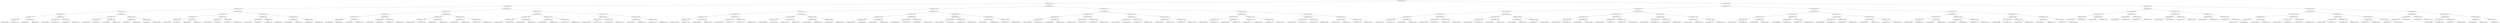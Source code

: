 digraph G{
690785534 [label="Node{data=[3154, 3154]}"]
690785534 -> 1668561890
1668561890 [label="Node{data=[2160, 2160]}"]
1668561890 -> 563577872
563577872 [label="Node{data=[896, 896]}"]
563577872 -> 180630810
180630810 [label="Node{data=[864, 864]}"]
180630810 -> 1203901376
1203901376 [label="Node{data=[848, 848]}"]
1203901376 -> 95128561
95128561 [label="Node{data=[840, 840]}"]
95128561 -> 411121744
411121744 [label="Node{data=[811, 811]}"]
411121744 -> 860267199
860267199 [label="Node{data=[809, 809]}"]
860267199 -> 1691216644
1691216644 [label="Node{data=[808, 808]}"]
860267199 -> 1029701743
1029701743 [label="Node{data=[810, 810]}"]
411121744 -> 749923371
749923371 [label="Node{data=[813, 813]}"]
749923371 -> 719839320
719839320 [label="Node{data=[812, 812]}"]
749923371 -> 570014667
570014667 [label="Node{data=[839, 839]}"]
95128561 -> 472364259
472364259 [label="Node{data=[844, 844]}"]
472364259 -> 659542264
659542264 [label="Node{data=[842, 842]}"]
659542264 -> 851378537
851378537 [label="Node{data=[841, 841]}"]
659542264 -> 1593103126
1593103126 [label="Node{data=[843, 843]}"]
472364259 -> 2136335495
2136335495 [label="Node{data=[846, 846]}"]
2136335495 -> 641999749
641999749 [label="Node{data=[845, 845]}"]
2136335495 -> 1824184941
1824184941 [label="Node{data=[847, 847]}"]
1203901376 -> 347003023
347003023 [label="Node{data=[856, 856]}"]
347003023 -> 1150252865
1150252865 [label="Node{data=[852, 852]}"]
1150252865 -> 1137716318
1137716318 [label="Node{data=[850, 850]}"]
1137716318 -> 2030305275
2030305275 [label="Node{data=[849, 849]}"]
1137716318 -> 453716724
453716724 [label="Node{data=[851, 851]}"]
1150252865 -> 604074923
604074923 [label="Node{data=[854, 854]}"]
604074923 -> 1718684073
1718684073 [label="Node{data=[853, 853]}"]
604074923 -> 7069371
7069371 [label="Node{data=[855, 855]}"]
347003023 -> 1123358920
1123358920 [label="Node{data=[860, 860]}"]
1123358920 -> 1841735446
1841735446 [label="Node{data=[858, 858]}"]
1841735446 -> 51693382
51693382 [label="Node{data=[857, 857]}"]
1841735446 -> 1565810585
1565810585 [label="Node{data=[859, 859]}"]
1123358920 -> 931999651
931999651 [label="Node{data=[862, 862]}"]
931999651 -> 1873526867
1873526867 [label="Node{data=[861, 861]}"]
931999651 -> 1243612183
1243612183 [label="Node{data=[863, 863]}"]
180630810 -> 905392733
905392733 [label="Node{data=[880, 880]}"]
905392733 -> 1801057143
1801057143 [label="Node{data=[872, 872]}"]
1801057143 -> 1514213143
1514213143 [label="Node{data=[868, 868]}"]
1514213143 -> 269199604
269199604 [label="Node{data=[866, 866]}"]
269199604 -> 484574578
484574578 [label="Node{data=[865, 865]}"]
269199604 -> 948211666
948211666 [label="Node{data=[867, 867]}"]
1514213143 -> 1785665122
1785665122 [label="Node{data=[870, 870]}"]
1785665122 -> 669933523
669933523 [label="Node{data=[869, 869]}"]
1785665122 -> 724244425
724244425 [label="Node{data=[871, 871]}"]
1801057143 -> 927852385
927852385 [label="Node{data=[876, 876]}"]
927852385 -> 629357548
629357548 [label="Node{data=[874, 874]}"]
629357548 -> 1883695176
1883695176 [label="Node{data=[873, 873]}"]
629357548 -> 52444374
52444374 [label="Node{data=[875, 875]}"]
927852385 -> 1527686460
1527686460 [label="Node{data=[878, 878]}"]
1527686460 -> 1735305706
1735305706 [label="Node{data=[877, 877]}"]
1527686460 -> 548211175
548211175 [label="Node{data=[879, 879]}"]
905392733 -> 577329064
577329064 [label="Node{data=[888, 888]}"]
577329064 -> 207626652
207626652 [label="Node{data=[884, 884]}"]
207626652 -> 508815363
508815363 [label="Node{data=[882, 882]}"]
508815363 -> 1450780703
1450780703 [label="Node{data=[881, 881]}"]
508815363 -> 1044767087
1044767087 [label="Node{data=[883, 883]}"]
207626652 -> 866409466
866409466 [label="Node{data=[886, 886]}"]
866409466 -> 850837117
850837117 [label="Node{data=[885, 885]}"]
866409466 -> 756044260
756044260 [label="Node{data=[887, 887]}"]
577329064 -> 1020236720
1020236720 [label="Node{data=[892, 892]}"]
1020236720 -> 765813848
765813848 [label="Node{data=[890, 890]}"]
765813848 -> 711422663
711422663 [label="Node{data=[889, 889]}"]
765813848 -> 98011422
98011422 [label="Node{data=[891, 891]}"]
1020236720 -> 1170593799
1170593799 [label="Node{data=[894, 894]}"]
1170593799 -> 1128588099
1128588099 [label="Node{data=[893, 893]}"]
1170593799 -> 1378107558
1378107558 [label="Node{data=[895, 895]}"]
563577872 -> 1803725957
1803725957 [label="Node{data=[2033, 2033]}"]
1803725957 -> 7095314
7095314 [label="Node{data=[1530, 1530]}"]
7095314 -> 1691808167
1691808167 [label="Node{data=[904, 904]}"]
1691808167 -> 344435947
344435947 [label="Node{data=[900, 900]}"]
344435947 -> 1780468858
1780468858 [label="Node{data=[898, 898]}"]
1780468858 -> 145840639
145840639 [label="Node{data=[897, 897]}"]
1780468858 -> 1530518151
1530518151 [label="Node{data=[899, 899]}"]
344435947 -> 1928381951
1928381951 [label="Node{data=[902, 902]}"]
1928381951 -> 1712892871
1712892871 [label="Node{data=[901, 901]}"]
1928381951 -> 1684301914
1684301914 [label="Node{data=[903, 903]}"]
1691808167 -> 1897692083
1897692083 [label="Node{data=[908, 908]}"]
1897692083 -> 87529298
87529298 [label="Node{data=[906, 906]}"]
87529298 -> 642929312
642929312 [label="Node{data=[905, 905]}"]
87529298 -> 1639176328
1639176328 [label="Node{data=[907, 907]}"]
1897692083 -> 1944123118
1944123118 [label="Node{data=[910, 910]}"]
1944123118 -> 1247044295
1247044295 [label="Node{data=[909, 909]}"]
1944123118 -> 2124934783
2124934783 [label="Node{data=[958, 958]}"]
7095314 -> 19865275
19865275 [label="Node{data=[2025, 2025]}"]
19865275 -> 1972162550
1972162550 [label="Node{data=[2021, 2021]}"]
1972162550 -> 480758234
480758234 [label="Node{data=[2003, 2003]}"]
480758234 -> 1571952679
1571952679 [label="Node{data=[1558, 1558]}"]
480758234 -> 605097964
605097964 [label="Node{data=[2020, 2020]}"]
1972162550 -> 930187239
930187239 [label="Node{data=[2023, 2023]}"]
930187239 -> 356147658
356147658 [label="Node{data=[2022, 2022]}"]
930187239 -> 1485058154
1485058154 [label="Node{data=[2024, 2024]}"]
19865275 -> 1950755577
1950755577 [label="Node{data=[2029, 2029]}"]
1950755577 -> 1328796969
1328796969 [label="Node{data=[2027, 2027]}"]
1328796969 -> 163698996
163698996 [label="Node{data=[2026, 2026]}"]
1328796969 -> 1883221766
1883221766 [label="Node{data=[2028, 2028]}"]
1950755577 -> 896225818
896225818 [label="Node{data=[2031, 2031]}"]
896225818 -> 1679840003
1679840003 [label="Node{data=[2030, 2030]}"]
896225818 -> 1672429258
1672429258 [label="Node{data=[2032, 2032]}"]
1803725957 -> 1852172838
1852172838 [label="Node{data=[2144, 2144]}"]
1852172838 -> 32607858
32607858 [label="Node{data=[2041, 2041]}"]
32607858 -> 1739549956
1739549956 [label="Node{data=[2037, 2037]}"]
1739549956 -> 2112640597
2112640597 [label="Node{data=[2035, 2035]}"]
2112640597 -> 1008318228
1008318228 [label="Node{data=[2034, 2034]}"]
2112640597 -> 831929595
831929595 [label="Node{data=[2036, 2036]}"]
1739549956 -> 760062080
760062080 [label="Node{data=[2039, 2039]}"]
760062080 -> 839652738
839652738 [label="Node{data=[2038, 2038]}"]
760062080 -> 1138537920
1138537920 [label="Node{data=[2040, 2040]}"]
32607858 -> 1135425700
1135425700 [label="Node{data=[2061, 2061]}"]
1135425700 -> 52742641
52742641 [label="Node{data=[2043, 2043]}"]
52742641 -> 1364618258
1364618258 [label="Node{data=[2042, 2042]}"]
52742641 -> 1996665165
1996665165 [label="Node{data=[2044, 2044]}"]
1135425700 -> 1572921105
1572921105 [label="Node{data=[2142, 2142]}"]
1572921105 -> 2022637081
2022637081 [label="Node{data=[2141, 2141]}"]
1572921105 -> 450509798
450509798 [label="Node{data=[2143, 2143]}"]
1852172838 -> 2024827177
2024827177 [label="Node{data=[2152, 2152]}"]
2024827177 -> 601037177
601037177 [label="Node{data=[2148, 2148]}"]
601037177 -> 748832044
748832044 [label="Node{data=[2146, 2146]}"]
748832044 -> 1735155285
1735155285 [label="Node{data=[2145, 2145]}"]
748832044 -> 485395120
485395120 [label="Node{data=[2147, 2147]}"]
601037177 -> 667762821
667762821 [label="Node{data=[2150, 2150]}"]
667762821 -> 435743349
435743349 [label="Node{data=[2149, 2149]}"]
667762821 -> 476287465
476287465 [label="Node{data=[2151, 2151]}"]
2024827177 -> 1957704671
1957704671 [label="Node{data=[2156, 2156]}"]
1957704671 -> 959745188
959745188 [label="Node{data=[2154, 2154]}"]
959745188 -> 1740731061
1740731061 [label="Node{data=[2153, 2153]}"]
959745188 -> 1739414397
1739414397 [label="Node{data=[2155, 2155]}"]
1957704671 -> 318157468
318157468 [label="Node{data=[2158, 2158]}"]
318157468 -> 263867850
263867850 [label="Node{data=[2157, 2157]}"]
318157468 -> 1661125202
1661125202 [label="Node{data=[2159, 2159]}"]
1668561890 -> 1853430780
1853430780 [label="Node{data=[2964, 2964]}"]
1853430780 -> 1237071613
1237071613 [label="Node{data=[2836, 2836]}"]
1237071613 -> 347469341
347469341 [label="Node{data=[2383, 2383]}"]
347469341 -> 1632675467
1632675467 [label="Node{data=[2168, 2168]}"]
1632675467 -> 1204877222
1204877222 [label="Node{data=[2164, 2164]}"]
1204877222 -> 1869818495
1869818495 [label="Node{data=[2162, 2162]}"]
1869818495 -> 1414343826
1414343826 [label="Node{data=[2161, 2161]}"]
1869818495 -> 818785390
818785390 [label="Node{data=[2163, 2163]}"]
1204877222 -> 1885339670
1885339670 [label="Node{data=[2166, 2166]}"]
1885339670 -> 104262839
104262839 [label="Node{data=[2165, 2165]}"]
1885339670 -> 1000499551
1000499551 [label="Node{data=[2167, 2167]}"]
1632675467 -> 1716591769
1716591769 [label="Node{data=[2172, 2172]}"]
1716591769 -> 381796597
381796597 [label="Node{data=[2170, 2170]}"]
381796597 -> 665048526
665048526 [label="Node{data=[2169, 2169]}"]
381796597 -> 258193652
258193652 [label="Node{data=[2171, 2171]}"]
1716591769 -> 1631111253
1631111253 [label="Node{data=[2174, 2174]}"]
1631111253 -> 2036755183
2036755183 [label="Node{data=[2173, 2173]}"]
1631111253 -> 1087561128
1087561128 [label="Node{data=[2354, 2354]}"]
347469341 -> 1390700894
1390700894 [label="Node{data=[2800, 2800]}"]
1390700894 -> 1966696759
1966696759 [label="Node{data=[2796, 2796]}"]
1966696759 -> 1069696109
1069696109 [label="Node{data=[2794, 2794]}"]
1069696109 -> 1764487584
1764487584 [label="Node{data=[2439, 2439]}"]
1069696109 -> 410307394
410307394 [label="Node{data=[2795, 2795]}"]
1966696759 -> 649755050
649755050 [label="Node{data=[2798, 2798]}"]
649755050 -> 200716348
200716348 [label="Node{data=[2797, 2797]}"]
649755050 -> 1030157843
1030157843 [label="Node{data=[2799, 2799]}"]
1390700894 -> 58070054
58070054 [label="Node{data=[2804, 2804]}"]
58070054 -> 1995725515
1995725515 [label="Node{data=[2802, 2802]}"]
1995725515 -> 1220375417
1220375417 [label="Node{data=[2801, 2801]}"]
1995725515 -> 1122091539
1122091539 [label="Node{data=[2803, 2803]}"]
58070054 -> 1896163661
1896163661 [label="Node{data=[2806, 2806]}"]
1896163661 -> 636688292
636688292 [label="Node{data=[2805, 2805]}"]
1896163661 -> 108433112
108433112 [label="Node{data=[2807, 2807]}"]
1237071613 -> 1246442847
1246442847 [label="Node{data=[2948, 2948]}"]
1246442847 -> 316420634
316420634 [label="Node{data=[2894, 2894]}"]
316420634 -> 791632338
791632338 [label="Node{data=[2890, 2890]}"]
791632338 -> 488444577
488444577 [label="Node{data=[2888, 2888]}"]
488444577 -> 250559888
250559888 [label="Node{data=[2887, 2887]}"]
488444577 -> 2110821045
2110821045 [label="Node{data=[2889, 2889]}"]
791632338 -> 677688596
677688596 [label="Node{data=[2892, 2892]}"]
677688596 -> 1561928355
1561928355 [label="Node{data=[2891, 2891]}"]
677688596 -> 711821101
711821101 [label="Node{data=[2893, 2893]}"]
316420634 -> 1406266863
1406266863 [label="Node{data=[2898, 2898]}"]
1406266863 -> 1578122900
1578122900 [label="Node{data=[2896, 2896]}"]
1578122900 -> 1242039247
1242039247 [label="Node{data=[2895, 2895]}"]
1578122900 -> 211464524
211464524 [label="Node{data=[2897, 2897]}"]
1406266863 -> 1358465957
1358465957 [label="Node{data=[2916, 2916]}"]
1358465957 -> 264502192
264502192 [label="Node{data=[2899, 2899]}"]
1358465957 -> 98535420
98535420 [label="Node{data=[2947, 2947]}"]
1246442847 -> 1553356506
1553356506 [label="Node{data=[2956, 2956]}"]
1553356506 -> 1218923342
1218923342 [label="Node{data=[2952, 2952]}"]
1218923342 -> 1479092113
1479092113 [label="Node{data=[2950, 2950]}"]
1479092113 -> 565230351
565230351 [label="Node{data=[2949, 2949]}"]
1479092113 -> 1342048613
1342048613 [label="Node{data=[2951, 2951]}"]
1218923342 -> 1030870767
1030870767 [label="Node{data=[2954, 2954]}"]
1030870767 -> 754285439
754285439 [label="Node{data=[2953, 2953]}"]
1030870767 -> 146396461
146396461 [label="Node{data=[2955, 2955]}"]
1553356506 -> 926105726
926105726 [label="Node{data=[2960, 2960]}"]
926105726 -> 80096985
80096985 [label="Node{data=[2958, 2958]}"]
80096985 -> 57639869
57639869 [label="Node{data=[2957, 2957]}"]
80096985 -> 1169768000
1169768000 [label="Node{data=[2959, 2959]}"]
926105726 -> 1747236409
1747236409 [label="Node{data=[2962, 2962]}"]
1747236409 -> 1570897154
1570897154 [label="Node{data=[2961, 2961]}"]
1747236409 -> 573374304
573374304 [label="Node{data=[2963, 2963]}"]
1853430780 -> 787189339
787189339 [label="Node{data=[3122, 3122]}"]
787189339 -> 1672704193
1672704193 [label="Node{data=[3106, 3106]}"]
1672704193 -> 824760408
824760408 [label="Node{data=[2972, 2972]}"]
824760408 -> 1958405858
1958405858 [label="Node{data=[2968, 2968]}"]
1958405858 -> 114374520
114374520 [label="Node{data=[2966, 2966]}"]
114374520 -> 2115795483
2115795483 [label="Node{data=[2965, 2965]}"]
114374520 -> 151099288
151099288 [label="Node{data=[2967, 2967]}"]
1958405858 -> 716172716
716172716 [label="Node{data=[2970, 2970]}"]
716172716 -> 625636726
625636726 [label="Node{data=[2969, 2969]}"]
716172716 -> 949686118
949686118 [label="Node{data=[2971, 2971]}"]
824760408 -> 1025766074
1025766074 [label="Node{data=[2976, 2976]}"]
1025766074 -> 1756670527
1756670527 [label="Node{data=[2974, 2974]}"]
1756670527 -> 514036634
514036634 [label="Node{data=[2973, 2973]}"]
1756670527 -> 2116243223
2116243223 [label="Node{data=[2975, 2975]}"]
1025766074 -> 1547162699
1547162699 [label="Node{data=[3104, 3104]}"]
1547162699 -> 295663776
295663776 [label="Node{data=[3002, 3002]}"]
1547162699 -> 329389642
329389642 [label="Node{data=[3105, 3105]}"]
1672704193 -> 2006821086
2006821086 [label="Node{data=[3114, 3114]}"]
2006821086 -> 359313386
359313386 [label="Node{data=[3110, 3110]}"]
359313386 -> 2136645535
2136645535 [label="Node{data=[3108, 3108]}"]
2136645535 -> 2093602424
2093602424 [label="Node{data=[3107, 3107]}"]
2136645535 -> 1711823463
1711823463 [label="Node{data=[3109, 3109]}"]
359313386 -> 652065971
652065971 [label="Node{data=[3112, 3112]}"]
652065971 -> 223373712
223373712 [label="Node{data=[3111, 3111]}"]
652065971 -> 1058542676
1058542676 [label="Node{data=[3113, 3113]}"]
2006821086 -> 468171442
468171442 [label="Node{data=[3118, 3118]}"]
468171442 -> 1351923033
1351923033 [label="Node{data=[3116, 3116]}"]
1351923033 -> 1585863218
1585863218 [label="Node{data=[3115, 3115]}"]
1351923033 -> 558059266
558059266 [label="Node{data=[3117, 3117]}"]
468171442 -> 131548082
131548082 [label="Node{data=[3120, 3120]}"]
131548082 -> 1922826348
1922826348 [label="Node{data=[3119, 3119]}"]
131548082 -> 505910215
505910215 [label="Node{data=[3121, 3121]}"]
787189339 -> 631759966
631759966 [label="Node{data=[3138, 3138]}"]
631759966 -> 416348555
416348555 [label="Node{data=[3130, 3130]}"]
416348555 -> 182261149
182261149 [label="Node{data=[3126, 3126]}"]
182261149 -> 684066474
684066474 [label="Node{data=[3124, 3124]}"]
684066474 -> 844727032
844727032 [label="Node{data=[3123, 3123]}"]
684066474 -> 760883609
760883609 [label="Node{data=[3125, 3125]}"]
182261149 -> 1338617938
1338617938 [label="Node{data=[3128, 3128]}"]
1338617938 -> 1470241879
1470241879 [label="Node{data=[3127, 3127]}"]
1338617938 -> 697436697
697436697 [label="Node{data=[3129, 3129]}"]
416348555 -> 1442375763
1442375763 [label="Node{data=[3134, 3134]}"]
1442375763 -> 1471256990
1471256990 [label="Node{data=[3132, 3132]}"]
1471256990 -> 272000923
272000923 [label="Node{data=[3131, 3131]}"]
1471256990 -> 701326662
701326662 [label="Node{data=[3133, 3133]}"]
1442375763 -> 996518492
996518492 [label="Node{data=[3136, 3136]}"]
996518492 -> 1615051207
1615051207 [label="Node{data=[3135, 3135]}"]
996518492 -> 1139409131
1139409131 [label="Node{data=[3137, 3137]}"]
631759966 -> 21998213
21998213 [label="Node{data=[3146, 3146]}"]
21998213 -> 393136058
393136058 [label="Node{data=[3142, 3142]}"]
393136058 -> 1788795153
1788795153 [label="Node{data=[3140, 3140]}"]
1788795153 -> 2044752369
2044752369 [label="Node{data=[3139, 3139]}"]
1788795153 -> 84404170
84404170 [label="Node{data=[3141, 3141]}"]
393136058 -> 1689629639
1689629639 [label="Node{data=[3144, 3144]}"]
1689629639 -> 2030024721
2030024721 [label="Node{data=[3143, 3143]}"]
1689629639 -> 48898310
48898310 [label="Node{data=[3145, 3145]}"]
21998213 -> 946450214
946450214 [label="Node{data=[3150, 3150]}"]
946450214 -> 1904941159
1904941159 [label="Node{data=[3148, 3148]}"]
1904941159 -> 1949374839
1949374839 [label="Node{data=[3147, 3147]}"]
1904941159 -> 662762726
662762726 [label="Node{data=[3149, 3149]}"]
946450214 -> 1382379439
1382379439 [label="Node{data=[3152, 3152]}"]
1382379439 -> 2063863204
2063863204 [label="Node{data=[3151, 3151]}"]
1382379439 -> 125982994
125982994 [label="Node{data=[3153, 3153]}"]
690785534 -> 654686912
654686912 [label="Node{data=[8020, 8020]}"]
654686912 -> 1583653272
1583653272 [label="Node{data=[4990, 4990]}"]
1583653272 -> 89587421
89587421 [label="Node{data=[4360, 4360]}"]
89587421 -> 269053356
269053356 [label="Node{data=[3209, 3209]}"]
269053356 -> 441456343
441456343 [label="Node{data=[3201, 3201]}"]
441456343 -> 1640176740
1640176740 [label="Node{data=[3158, 3158]}"]
1640176740 -> 1397864087
1397864087 [label="Node{data=[3156, 3156]}"]
1397864087 -> 149865820
149865820 [label="Node{data=[3155, 3155]}"]
1397864087 -> 311594040
311594040 [label="Node{data=[3157, 3157]}"]
1640176740 -> 1800110642
1800110642 [label="Node{data=[3160, 3160]}"]
1800110642 -> 904946882
904946882 [label="Node{data=[3159, 3159]}"]
1800110642 -> 1263174405
1263174405 [label="Node{data=[3200, 3200]}"]
441456343 -> 1304376600
1304376600 [label="Node{data=[3205, 3205]}"]
1304376600 -> 2060612751
2060612751 [label="Node{data=[3203, 3203]}"]
2060612751 -> 1286789475
1286789475 [label="Node{data=[3202, 3202]}"]
2060612751 -> 1409235291
1409235291 [label="Node{data=[3204, 3204]}"]
1304376600 -> 1734132169
1734132169 [label="Node{data=[3207, 3207]}"]
1734132169 -> 247707553
247707553 [label="Node{data=[3206, 3206]}"]
1734132169 -> 1423974107
1423974107 [label="Node{data=[3208, 3208]}"]
269053356 -> 2130694397
2130694397 [label="Node{data=[3455, 3455]}"]
2130694397 -> 2133595234
2133595234 [label="Node{data=[3213, 3213]}"]
2133595234 -> 1824643737
1824643737 [label="Node{data=[3211, 3211]}"]
1824643737 -> 939726620
939726620 [label="Node{data=[3210, 3210]}"]
1824643737 -> 947605721
947605721 [label="Node{data=[3212, 3212]}"]
2133595234 -> 669768880
669768880 [label="Node{data=[3423, 3423]}"]
669768880 -> 1159520198
1159520198 [label="Node{data=[3214, 3214]}"]
669768880 -> 1703381902
1703381902 [label="Node{data=[3428, 3428]}"]
2130694397 -> 127464063
127464063 [label="Node{data=[4356, 4356]}"]
127464063 -> 2129633376
2129633376 [label="Node{data=[3509, 3509]}"]
2129633376 -> 1563337364
1563337364 [label="Node{data=[3462, 3462]}"]
2129633376 -> 70027588
70027588 [label="Node{data=[4345, 4345]}"]
127464063 -> 1156028596
1156028596 [label="Node{data=[4358, 4358]}"]
1156028596 -> 1191763176
1191763176 [label="Node{data=[4357, 4357]}"]
1156028596 -> 1864035487
1864035487 [label="Node{data=[4359, 4359]}"]
89587421 -> 261893777
261893777 [label="Node{data=[4799, 4799]}"]
261893777 -> 2009474542
2009474542 [label="Node{data=[4368, 4368]}"]
2009474542 -> 1982351458
1982351458 [label="Node{data=[4364, 4364]}"]
1982351458 -> 1324235820
1324235820 [label="Node{data=[4362, 4362]}"]
1324235820 -> 543718342
543718342 [label="Node{data=[4361, 4361]}"]
1324235820 -> 1715979120
1715979120 [label="Node{data=[4363, 4363]}"]
1982351458 -> 1385753730
1385753730 [label="Node{data=[4366, 4366]}"]
1385753730 -> 1839773089
1839773089 [label="Node{data=[4365, 4365]}"]
1385753730 -> 243090841
243090841 [label="Node{data=[4367, 4367]}"]
2009474542 -> 1459182437
1459182437 [label="Node{data=[4572, 4572]}"]
1459182437 -> 1133527492
1133527492 [label="Node{data=[4370, 4370]}"]
1133527492 -> 1807610282
1807610282 [label="Node{data=[4369, 4369]}"]
1133527492 -> 252190921
252190921 [label="Node{data=[4371, 4371]}"]
1459182437 -> 322330686
322330686 [label="Node{data=[4797, 4797]}"]
322330686 -> 1382649341
1382649341 [label="Node{data=[4657, 4657]}"]
322330686 -> 1457329851
1457329851 [label="Node{data=[4798, 4798]}"]
261893777 -> 404581057
404581057 [label="Node{data=[4809, 4809]}"]
404581057 -> 940232300
940232300 [label="Node{data=[4805, 4805]}"]
940232300 -> 638757621
638757621 [label="Node{data=[4803, 4803]}"]
638757621 -> 407111746
407111746 [label="Node{data=[4802, 4802]}"]
638757621 -> 1811686121
1811686121 [label="Node{data=[4804, 4804]}"]
940232300 -> 99346516
99346516 [label="Node{data=[4807, 4807]}"]
99346516 -> 907919134
907919134 [label="Node{data=[4806, 4806]}"]
99346516 -> 237217671
237217671 [label="Node{data=[4808, 4808]}"]
404581057 -> 79833024
79833024 [label="Node{data=[4813, 4813]}"]
79833024 -> 1588708932
1588708932 [label="Node{data=[4811, 4811]}"]
1588708932 -> 93288387
93288387 [label="Node{data=[4810, 4810]}"]
1588708932 -> 377747306
377747306 [label="Node{data=[4812, 4812]}"]
79833024 -> 57290333
57290333 [label="Node{data=[4815, 4815]}"]
57290333 -> 1404652434
1404652434 [label="Node{data=[4814, 4814]}"]
57290333 -> 771104585
771104585 [label="Node{data=[4816, 4816]}"]
1583653272 -> 617055546
617055546 [label="Node{data=[5079, 5079]}"]
617055546 -> 1988976441
1988976441 [label="Node{data=[5063, 5063]}"]
1988976441 -> 1878093729
1878093729 [label="Node{data=[4998, 4998]}"]
1878093729 -> 1918904641
1918904641 [label="Node{data=[4994, 4994]}"]
1918904641 -> 1788255330
1788255330 [label="Node{data=[4992, 4992]}"]
1788255330 -> 1996386974
1996386974 [label="Node{data=[4991, 4991]}"]
1788255330 -> 303470471
303470471 [label="Node{data=[4993, 4993]}"]
1918904641 -> 1632607909
1632607909 [label="Node{data=[4996, 4996]}"]
1632607909 -> 1071934306
1071934306 [label="Node{data=[4995, 4995]}"]
1632607909 -> 973837442
973837442 [label="Node{data=[4997, 4997]}"]
1878093729 -> 470259435
470259435 [label="Node{data=[5002, 5002]}"]
470259435 -> 27298168
27298168 [label="Node{data=[5000, 5000]}"]
27298168 -> 495148373
495148373 [label="Node{data=[4999, 4999]}"]
27298168 -> 2068477411
2068477411 [label="Node{data=[5001, 5001]}"]
470259435 -> 1532626095
1532626095 [label="Node{data=[5038, 5038]}"]
1532626095 -> 1580514805
1580514805 [label="Node{data=[5003, 5003]}"]
1532626095 -> 1499081363
1499081363 [label="Node{data=[5041, 5041]}"]
1988976441 -> 1905764662
1905764662 [label="Node{data=[5071, 5071]}"]
1905764662 -> 2061739223
2061739223 [label="Node{data=[5067, 5067]}"]
2061739223 -> 29582699
29582699 [label="Node{data=[5065, 5065]}"]
29582699 -> 155568498
155568498 [label="Node{data=[5064, 5064]}"]
29582699 -> 1163333493
1163333493 [label="Node{data=[5066, 5066]}"]
2061739223 -> 586534420
586534420 [label="Node{data=[5069, 5069]}"]
586534420 -> 948375324
948375324 [label="Node{data=[5068, 5068]}"]
586534420 -> 531521319
531521319 [label="Node{data=[5070, 5070]}"]
1905764662 -> 1660933888
1660933888 [label="Node{data=[5075, 5075]}"]
1660933888 -> 1853239333
1853239333 [label="Node{data=[5073, 5073]}"]
1853239333 -> 1854483736
1854483736 [label="Node{data=[5072, 5072]}"]
1853239333 -> 62066825
62066825 [label="Node{data=[5074, 5074]}"]
1660933888 -> 526942248
526942248 [label="Node{data=[5077, 5077]}"]
526942248 -> 1077968120
1077968120 [label="Node{data=[5076, 5076]}"]
526942248 -> 1736865797
1736865797 [label="Node{data=[5078, 5078]}"]
617055546 -> 2083134244
2083134244 [label="Node{data=[5095, 5095]}"]
2083134244 -> 664317257
664317257 [label="Node{data=[5087, 5087]}"]
664317257 -> 1685893886
1685893886 [label="Node{data=[5083, 5083]}"]
1685893886 -> 812558372
812558372 [label="Node{data=[5081, 5081]}"]
812558372 -> 472999478
472999478 [label="Node{data=[5080, 5080]}"]
812558372 -> 2116117020
2116117020 [label="Node{data=[5082, 5082]}"]
1685893886 -> 2135671908
2135671908 [label="Node{data=[5085, 5085]}"]
2135671908 -> 975272993
975272993 [label="Node{data=[5084, 5084]}"]
2135671908 -> 758562181
758562181 [label="Node{data=[5086, 5086]}"]
664317257 -> 1483873213
1483873213 [label="Node{data=[5091, 5091]}"]
1483873213 -> 2042334259
2042334259 [label="Node{data=[5089, 5089]}"]
2042334259 -> 1221211985
1221211985 [label="Node{data=[5088, 5088]}"]
2042334259 -> 1342726488
1342726488 [label="Node{data=[5090, 5090]}"]
1483873213 -> 418326295
418326295 [label="Node{data=[5093, 5093]}"]
418326295 -> 1032911405
1032911405 [label="Node{data=[5092, 5092]}"]
418326295 -> 611922545
611922545 [label="Node{data=[5094, 5094]}"]
2083134244 -> 937985287
937985287 [label="Node{data=[8012, 8012]}"]
937985287 -> 1457441650
1457441650 [label="Node{data=[7948, 7948]}"]
1457441650 -> 1814364694
1814364694 [label="Node{data=[6304, 6304]}"]
1814364694 -> 27418457
27418457 [label="Node{data=[6288, 6288]}"]
1814364694 -> 1913725655
1913725655 [label="Node{data=[7930, 7930]}"]
1457441650 -> 1387590332
1387590332 [label="Node{data=[8010, 8010]}"]
1387590332 -> 382041934
382041934 [label="Node{data=[8009, 8009]}"]
1387590332 -> 93237848
93237848 [label="Node{data=[8011, 8011]}"]
937985287 -> 2121412516
2121412516 [label="Node{data=[8016, 8016]}"]
2121412516 -> 195429316
195429316 [label="Node{data=[8014, 8014]}"]
195429316 -> 916730609
916730609 [label="Node{data=[8013, 8013]}"]
195429316 -> 1187535375
1187535375 [label="Node{data=[8015, 8015]}"]
2121412516 -> 698897021
698897021 [label="Node{data=[8018, 8018]}"]
698897021 -> 304860335
304860335 [label="Node{data=[8017, 8017]}"]
698897021 -> 84887457
84887457 [label="Node{data=[8019, 8019]}"]
654686912 -> 18054445
18054445 [label="Node{data=[8447, 8447]}"]
18054445 -> 1782840520
1782840520 [label="Node{data=[8036, 8036]}"]
1782840520 -> 641797019
641797019 [label="Node{data=[8028, 8028]}"]
641797019 -> 1493988029
1493988029 [label="Node{data=[8024, 8024]}"]
1493988029 -> 1131189924
1131189924 [label="Node{data=[8022, 8022]}"]
1131189924 -> 918329277
918329277 [label="Node{data=[8021, 8021]}"]
1131189924 -> 412045090
412045090 [label="Node{data=[8023, 8023]}"]
1493988029 -> 573333268
573333268 [label="Node{data=[8026, 8026]}"]
573333268 -> 89269315
89269315 [label="Node{data=[8025, 8025]}"]
573333268 -> 1459706411
1459706411 [label="Node{data=[8027, 8027]}"]
641797019 -> 890632630
890632630 [label="Node{data=[8032, 8032]}"]
890632630 -> 1963050239
1963050239 [label="Node{data=[8030, 8030]}"]
1963050239 -> 1642432032
1642432032 [label="Node{data=[8029, 8029]}"]
1963050239 -> 1013467189
1013467189 [label="Node{data=[8031, 8031]}"]
890632630 -> 648728135
648728135 [label="Node{data=[8034, 8034]}"]
648728135 -> 1576517713
1576517713 [label="Node{data=[8033, 8033]}"]
648728135 -> 284068169
284068169 [label="Node{data=[8035, 8035]}"]
1782840520 -> 1849246337
1849246337 [label="Node{data=[8044, 8044]}"]
1849246337 -> 504459767
504459767 [label="Node{data=[8040, 8040]}"]
504459767 -> 2106052396
2106052396 [label="Node{data=[8038, 8038]}"]
2106052396 -> 424125716
424125716 [label="Node{data=[8037, 8037]}"]
2106052396 -> 1028571639
1028571639 [label="Node{data=[8039, 8039]}"]
504459767 -> 675647840
675647840 [label="Node{data=[8042, 8042]}"]
675647840 -> 1811469803
1811469803 [label="Node{data=[8041, 8041]}"]
675647840 -> 1337172613
1337172613 [label="Node{data=[8043, 8043]}"]
1849246337 -> 79266813
79266813 [label="Node{data=[8414, 8414]}"]
79266813 -> 15977627
15977627 [label="Node{data=[8115, 8115]}"]
15977627 -> 763959011
763959011 [label="Node{data=[8045, 8045]}"]
15977627 -> 2138848861
2138848861 [label="Node{data=[8322, 8322]}"]
79266813 -> 932379684
932379684 [label="Node{data=[8445, 8445]}"]
932379684 -> 698055001
698055001 [label="Node{data=[8420, 8420]}"]
932379684 -> 1287675015
1287675015 [label="Node{data=[8446, 8446]}"]
18054445 -> 1389370772
1389370772 [label="Node{data=[8804, 8804]}"]
1389370772 -> 1912846390
1912846390 [label="Node{data=[8788, 8788]}"]
1912846390 -> 2115230
2115230 [label="Node{data=[8539, 8539]}"]
2115230 -> 1321866873
1321866873 [label="Node{data=[8451, 8451]}"]
1321866873 -> 472161929
472161929 [label="Node{data=[8449, 8449]}"]
472161929 -> 1929987891
1929987891 [label="Node{data=[8448, 8448]}"]
472161929 -> 1906305914
1906305914 [label="Node{data=[8450, 8450]}"]
1321866873 -> 1878545134
1878545134 [label="Node{data=[8453, 8453]}"]
1878545134 -> 1469073742
1469073742 [label="Node{data=[8452, 8452]}"]
1878545134 -> 1855564880
1855564880 [label="Node{data=[8454, 8454]}"]
2115230 -> 1616076482
1616076482 [label="Node{data=[8749, 8749]}"]
1616076482 -> 1292967684
1292967684 [label="Node{data=[8747, 8747]}"]
1292967684 -> 404682193
404682193 [label="Node{data=[8715, 8715]}"]
1292967684 -> 994455982
994455982 [label="Node{data=[8748, 8748]}"]
1616076482 -> 1092214090
1092214090 [label="Node{data=[8778, 8778]}"]
1092214090 -> 70587218
70587218 [label="Node{data=[8750, 8750]}"]
1092214090 -> 1810554488
1810554488 [label="Node{data=[8787, 8787]}"]
1912846390 -> 1630231018
1630231018 [label="Node{data=[8796, 8796]}"]
1630231018 -> 1859595016
1859595016 [label="Node{data=[8792, 8792]}"]
1859595016 -> 1121192451
1121192451 [label="Node{data=[8790, 8790]}"]
1121192451 -> 2146440511
2146440511 [label="Node{data=[8789, 8789]}"]
1121192451 -> 1143990050
1143990050 [label="Node{data=[8791, 8791]}"]
1859595016 -> 326572996
326572996 [label="Node{data=[8794, 8794]}"]
326572996 -> 1905364923
1905364923 [label="Node{data=[8793, 8793]}"]
326572996 -> 246887771
246887771 [label="Node{data=[8795, 8795]}"]
1630231018 -> 890951000
890951000 [label="Node{data=[8800, 8800]}"]
890951000 -> 504910084
504910084 [label="Node{data=[8798, 8798]}"]
504910084 -> 1661593899
1661593899 [label="Node{data=[8797, 8797]}"]
504910084 -> 1419970044
1419970044 [label="Node{data=[8799, 8799]}"]
890951000 -> 930130469
930130469 [label="Node{data=[8802, 8802]}"]
930130469 -> 1799114174
1799114174 [label="Node{data=[8801, 8801]}"]
930130469 -> 1204855107
1204855107 [label="Node{data=[8803, 8803]}"]
1389370772 -> 185647264
185647264 [label="Node{data=[8812, 8812]}"]
185647264 -> 964911717
964911717 [label="Node{data=[8808, 8808]}"]
964911717 -> 819698006
819698006 [label="Node{data=[8806, 8806]}"]
819698006 -> 1925442743
1925442743 [label="Node{data=[8805, 8805]}"]
819698006 -> 2136684431
2136684431 [label="Node{data=[8807, 8807]}"]
964911717 -> 1567224395
1567224395 [label="Node{data=[8810, 8810]}"]
1567224395 -> 823443865
823443865 [label="Node{data=[8809, 8809]}"]
1567224395 -> 1558132056
1558132056 [label="Node{data=[8811, 8811]}"]
185647264 -> 2048824835
2048824835 [label="Node{data=[8820, 8820]}"]
2048824835 -> 1761069217
1761069217 [label="Node{data=[8816, 8816]}"]
1761069217 -> 2138625071
2138625071 [label="Node{data=[8814, 8814]}"]
2138625071 -> 1520978797
1520978797 [label="Node{data=[8813, 8813]}"]
2138625071 -> 1418223797
1418223797 [label="Node{data=[8815, 8815]}"]
1761069217 -> 49023045
49023045 [label="Node{data=[8818, 8818]}"]
49023045 -> 990674331
990674331 [label="Node{data=[8817, 8817]}"]
49023045 -> 602385076
602385076 [label="Node{data=[8819, 8819]}"]
2048824835 -> 889056181
889056181 [label="Node{data=[9635, 9635]}"]
889056181 -> 1446081359
1446081359 [label="Node{data=[8854, 8854]}"]
1446081359 -> 243870903
243870903 [label="Node{data=[8821, 8821]}"]
1446081359 -> 270894552
270894552 [label="Node{data=[9269, 9269]}"]
889056181 -> 1272869930
1272869930 [label="Node{data=[9670, 9670]}"]
1272869930 -> 371772693
371772693 [label="Node{data=[9691, 9691]}"]
}